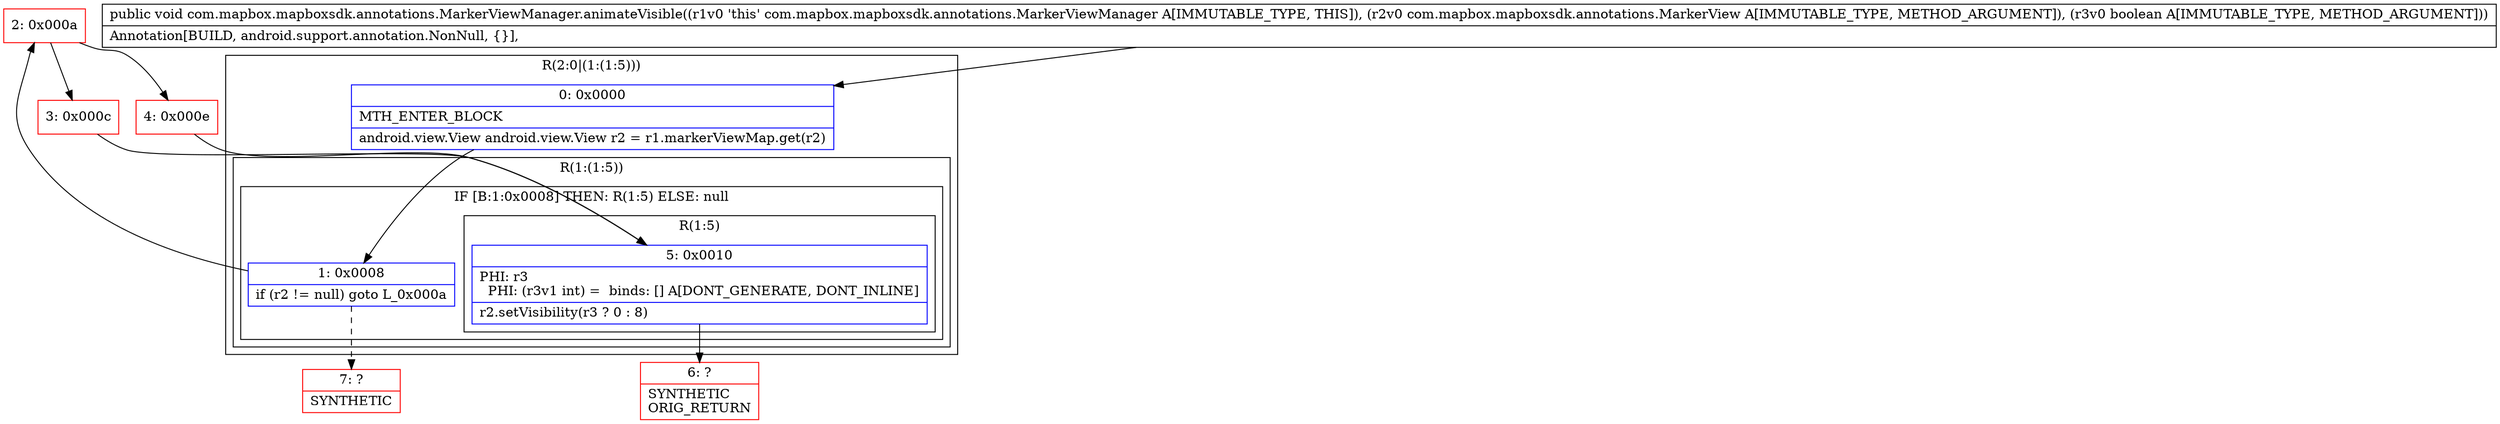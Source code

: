 digraph "CFG forcom.mapbox.mapboxsdk.annotations.MarkerViewManager.animateVisible(Lcom\/mapbox\/mapboxsdk\/annotations\/MarkerView;Z)V" {
subgraph cluster_Region_21899460 {
label = "R(2:0|(1:(1:5)))";
node [shape=record,color=blue];
Node_0 [shape=record,label="{0\:\ 0x0000|MTH_ENTER_BLOCK\l|android.view.View android.view.View r2 = r1.markerViewMap.get(r2)\l}"];
subgraph cluster_Region_287731008 {
label = "R(1:(1:5))";
node [shape=record,color=blue];
subgraph cluster_IfRegion_2126555808 {
label = "IF [B:1:0x0008] THEN: R(1:5) ELSE: null";
node [shape=record,color=blue];
Node_1 [shape=record,label="{1\:\ 0x0008|if (r2 != null) goto L_0x000a\l}"];
subgraph cluster_Region_664586499 {
label = "R(1:5)";
node [shape=record,color=blue];
Node_5 [shape=record,label="{5\:\ 0x0010|PHI: r3 \l  PHI: (r3v1 int) =  binds: [] A[DONT_GENERATE, DONT_INLINE]\l|r2.setVisibility(r3 ? 0 : 8)\l}"];
}
}
}
}
Node_2 [shape=record,color=red,label="{2\:\ 0x000a}"];
Node_3 [shape=record,color=red,label="{3\:\ 0x000c}"];
Node_4 [shape=record,color=red,label="{4\:\ 0x000e}"];
Node_6 [shape=record,color=red,label="{6\:\ ?|SYNTHETIC\lORIG_RETURN\l}"];
Node_7 [shape=record,color=red,label="{7\:\ ?|SYNTHETIC\l}"];
MethodNode[shape=record,label="{public void com.mapbox.mapboxsdk.annotations.MarkerViewManager.animateVisible((r1v0 'this' com.mapbox.mapboxsdk.annotations.MarkerViewManager A[IMMUTABLE_TYPE, THIS]), (r2v0 com.mapbox.mapboxsdk.annotations.MarkerView A[IMMUTABLE_TYPE, METHOD_ARGUMENT]), (r3v0 boolean A[IMMUTABLE_TYPE, METHOD_ARGUMENT]))  | Annotation[BUILD, android.support.annotation.NonNull, \{\}], \l}"];
MethodNode -> Node_0;
Node_0 -> Node_1;
Node_1 -> Node_2;
Node_1 -> Node_7[style=dashed];
Node_5 -> Node_6;
Node_2 -> Node_3;
Node_2 -> Node_4;
Node_3 -> Node_5;
Node_4 -> Node_5;
}

